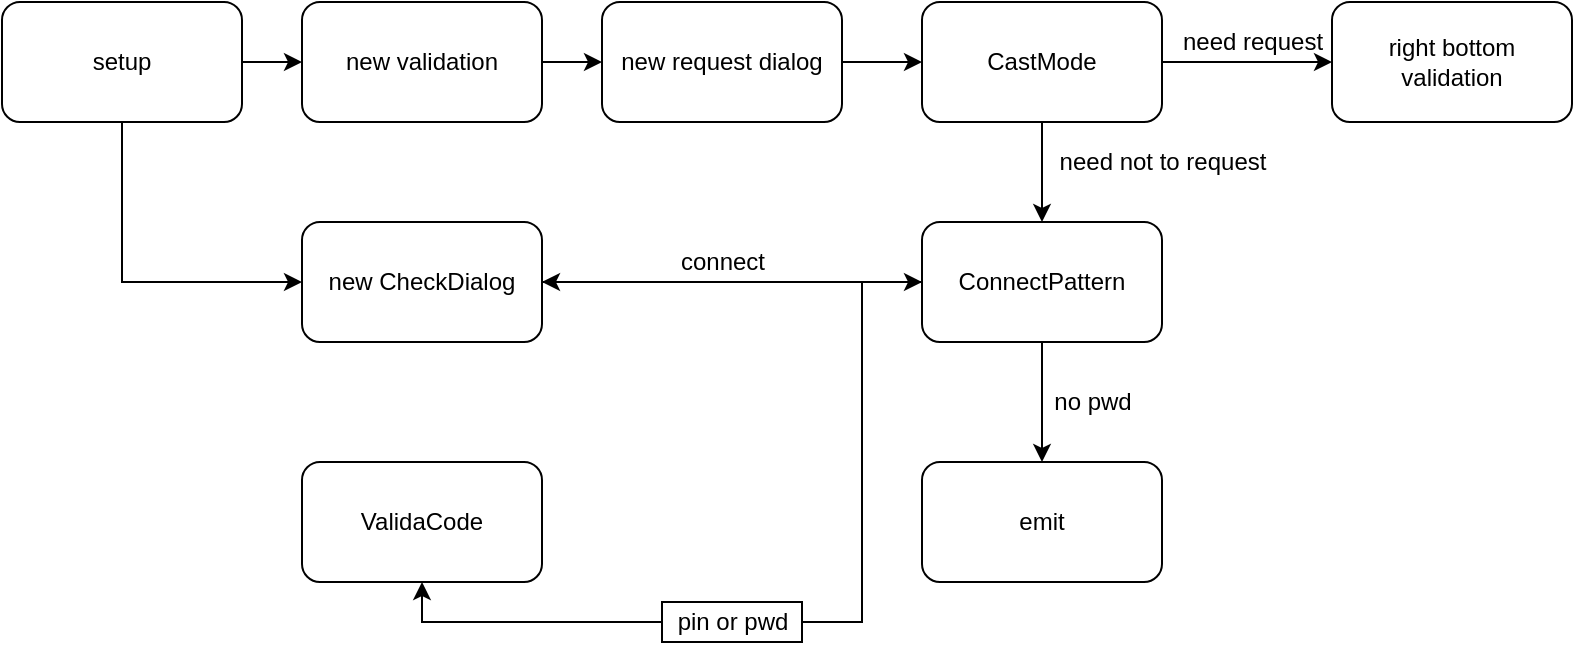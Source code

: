 <mxfile version="15.7.3" type="github">
  <diagram id="JWJoEXaRD_jsocl_R48W" name="第 1 页">
    <mxGraphModel dx="837" dy="506" grid="1" gridSize="10" guides="1" tooltips="1" connect="1" arrows="1" fold="1" page="1" pageScale="1" pageWidth="827" pageHeight="1169" math="0" shadow="0">
      <root>
        <mxCell id="0" />
        <mxCell id="1" parent="0" />
        <mxCell id="4Zf8RBvmtkc0HvUedJaG-3" value="" style="edgeStyle=orthogonalEdgeStyle;rounded=0;orthogonalLoop=1;jettySize=auto;html=1;" edge="1" parent="1" source="4Zf8RBvmtkc0HvUedJaG-1" target="4Zf8RBvmtkc0HvUedJaG-2">
          <mxGeometry relative="1" as="geometry" />
        </mxCell>
        <mxCell id="4Zf8RBvmtkc0HvUedJaG-31" value="" style="edgeStyle=orthogonalEdgeStyle;rounded=0;orthogonalLoop=1;jettySize=auto;html=1;entryX=0;entryY=0.5;entryDx=0;entryDy=0;" edge="1" parent="1" source="4Zf8RBvmtkc0HvUedJaG-1" target="4Zf8RBvmtkc0HvUedJaG-30">
          <mxGeometry relative="1" as="geometry">
            <Array as="points">
              <mxPoint x="280" y="310" />
            </Array>
          </mxGeometry>
        </mxCell>
        <mxCell id="4Zf8RBvmtkc0HvUedJaG-1" value="setup" style="rounded=1;whiteSpace=wrap;html=1;" vertex="1" parent="1">
          <mxGeometry x="220" y="170" width="120" height="60" as="geometry" />
        </mxCell>
        <mxCell id="4Zf8RBvmtkc0HvUedJaG-13" style="edgeStyle=orthogonalEdgeStyle;rounded=0;orthogonalLoop=1;jettySize=auto;html=1;" edge="1" parent="1" source="4Zf8RBvmtkc0HvUedJaG-2" target="4Zf8RBvmtkc0HvUedJaG-8">
          <mxGeometry relative="1" as="geometry" />
        </mxCell>
        <mxCell id="4Zf8RBvmtkc0HvUedJaG-2" value="new&amp;nbsp;validation" style="whiteSpace=wrap;html=1;rounded=1;" vertex="1" parent="1">
          <mxGeometry x="370" y="170" width="120" height="60" as="geometry" />
        </mxCell>
        <mxCell id="4Zf8RBvmtkc0HvUedJaG-17" value="" style="edgeStyle=orthogonalEdgeStyle;rounded=0;orthogonalLoop=1;jettySize=auto;html=1;" edge="1" parent="1" source="4Zf8RBvmtkc0HvUedJaG-4" target="4Zf8RBvmtkc0HvUedJaG-16">
          <mxGeometry relative="1" as="geometry" />
        </mxCell>
        <mxCell id="4Zf8RBvmtkc0HvUedJaG-4" value="CastMode" style="whiteSpace=wrap;html=1;rounded=1;" vertex="1" parent="1">
          <mxGeometry x="680" y="170" width="120" height="60" as="geometry" />
        </mxCell>
        <mxCell id="4Zf8RBvmtkc0HvUedJaG-20" value="" style="edgeStyle=orthogonalEdgeStyle;rounded=0;orthogonalLoop=1;jettySize=auto;html=1;entryX=0.5;entryY=1;entryDx=0;entryDy=0;startArrow=none;" edge="1" parent="1" source="4Zf8RBvmtkc0HvUedJaG-25" target="4Zf8RBvmtkc0HvUedJaG-26">
          <mxGeometry relative="1" as="geometry">
            <mxPoint x="880" y="310" as="targetPoint" />
          </mxGeometry>
        </mxCell>
        <mxCell id="4Zf8RBvmtkc0HvUedJaG-23" value="" style="edgeStyle=orthogonalEdgeStyle;rounded=0;orthogonalLoop=1;jettySize=auto;html=1;" edge="1" parent="1" source="4Zf8RBvmtkc0HvUedJaG-6" target="4Zf8RBvmtkc0HvUedJaG-22">
          <mxGeometry relative="1" as="geometry" />
        </mxCell>
        <mxCell id="4Zf8RBvmtkc0HvUedJaG-38" style="edgeStyle=orthogonalEdgeStyle;rounded=0;orthogonalLoop=1;jettySize=auto;html=1;entryX=1;entryY=0.5;entryDx=0;entryDy=0;" edge="1" parent="1" source="4Zf8RBvmtkc0HvUedJaG-6" target="4Zf8RBvmtkc0HvUedJaG-30">
          <mxGeometry relative="1" as="geometry" />
        </mxCell>
        <mxCell id="4Zf8RBvmtkc0HvUedJaG-6" value="ConnectPattern" style="whiteSpace=wrap;html=1;rounded=1;" vertex="1" parent="1">
          <mxGeometry x="680" y="280" width="120" height="60" as="geometry" />
        </mxCell>
        <mxCell id="4Zf8RBvmtkc0HvUedJaG-14" style="edgeStyle=orthogonalEdgeStyle;rounded=0;orthogonalLoop=1;jettySize=auto;html=1;entryX=0.5;entryY=0;entryDx=0;entryDy=0;" edge="1" parent="1" source="4Zf8RBvmtkc0HvUedJaG-4" target="4Zf8RBvmtkc0HvUedJaG-6">
          <mxGeometry relative="1" as="geometry">
            <Array as="points" />
          </mxGeometry>
        </mxCell>
        <mxCell id="4Zf8RBvmtkc0HvUedJaG-15" style="edgeStyle=orthogonalEdgeStyle;rounded=0;orthogonalLoop=1;jettySize=auto;html=1;entryX=0;entryY=0.5;entryDx=0;entryDy=0;" edge="1" parent="1" source="4Zf8RBvmtkc0HvUedJaG-8" target="4Zf8RBvmtkc0HvUedJaG-4">
          <mxGeometry relative="1" as="geometry" />
        </mxCell>
        <mxCell id="4Zf8RBvmtkc0HvUedJaG-8" value="new&amp;nbsp;request&amp;nbsp;dialog" style="whiteSpace=wrap;html=1;rounded=1;" vertex="1" parent="1">
          <mxGeometry x="520" y="170" width="120" height="60" as="geometry" />
        </mxCell>
        <mxCell id="4Zf8RBvmtkc0HvUedJaG-16" value="right&amp;nbsp;bottom&lt;br&gt;validation" style="whiteSpace=wrap;html=1;rounded=1;" vertex="1" parent="1">
          <mxGeometry x="885" y="170" width="120" height="60" as="geometry" />
        </mxCell>
        <mxCell id="4Zf8RBvmtkc0HvUedJaG-18" value="need&amp;nbsp;request" style="text;html=1;align=center;verticalAlign=middle;resizable=0;points=[];autosize=1;strokeColor=none;fillColor=none;" vertex="1" parent="1">
          <mxGeometry x="800" y="180" width="90" height="20" as="geometry" />
        </mxCell>
        <mxCell id="4Zf8RBvmtkc0HvUedJaG-21" value="need&amp;nbsp;not&amp;nbsp;to&amp;nbsp;request" style="text;html=1;align=center;verticalAlign=middle;resizable=0;points=[];autosize=1;strokeColor=none;fillColor=none;" vertex="1" parent="1">
          <mxGeometry x="740" y="240" width="120" height="20" as="geometry" />
        </mxCell>
        <mxCell id="4Zf8RBvmtkc0HvUedJaG-22" value="emit" style="whiteSpace=wrap;html=1;rounded=1;" vertex="1" parent="1">
          <mxGeometry x="680" y="400" width="120" height="60" as="geometry" />
        </mxCell>
        <mxCell id="4Zf8RBvmtkc0HvUedJaG-24" value="no&amp;nbsp;pwd" style="text;html=1;align=center;verticalAlign=middle;resizable=0;points=[];autosize=1;strokeColor=none;fillColor=none;" vertex="1" parent="1">
          <mxGeometry x="740" y="360" width="50" height="20" as="geometry" />
        </mxCell>
        <mxCell id="4Zf8RBvmtkc0HvUedJaG-26" value="ValidaCode" style="whiteSpace=wrap;html=1;rounded=1;" vertex="1" parent="1">
          <mxGeometry x="370" y="400" width="120" height="60" as="geometry" />
        </mxCell>
        <mxCell id="4Zf8RBvmtkc0HvUedJaG-37" style="edgeStyle=orthogonalEdgeStyle;rounded=0;orthogonalLoop=1;jettySize=auto;html=1;" edge="1" parent="1" source="4Zf8RBvmtkc0HvUedJaG-30" target="4Zf8RBvmtkc0HvUedJaG-6">
          <mxGeometry relative="1" as="geometry" />
        </mxCell>
        <mxCell id="4Zf8RBvmtkc0HvUedJaG-30" value="new&amp;nbsp;CheckDialog" style="whiteSpace=wrap;html=1;rounded=1;" vertex="1" parent="1">
          <mxGeometry x="370" y="280" width="120" height="60" as="geometry" />
        </mxCell>
        <mxCell id="4Zf8RBvmtkc0HvUedJaG-33" value="connect" style="text;html=1;align=center;verticalAlign=middle;resizable=0;points=[];autosize=1;strokeColor=none;fillColor=none;" vertex="1" parent="1">
          <mxGeometry x="550" y="290" width="60" height="20" as="geometry" />
        </mxCell>
        <mxCell id="4Zf8RBvmtkc0HvUedJaG-25" value="pin&amp;nbsp;or&amp;nbsp;pwd" style="text;html=1;align=center;verticalAlign=middle;resizable=0;points=[];autosize=1;strokeColor=default;fillColor=none;" vertex="1" parent="1">
          <mxGeometry x="550" y="470" width="70" height="20" as="geometry" />
        </mxCell>
        <mxCell id="4Zf8RBvmtkc0HvUedJaG-35" value="" style="edgeStyle=orthogonalEdgeStyle;rounded=0;orthogonalLoop=1;jettySize=auto;html=1;endArrow=none;" edge="1" parent="1" source="4Zf8RBvmtkc0HvUedJaG-6">
          <mxGeometry relative="1" as="geometry">
            <mxPoint x="680" y="310" as="sourcePoint" />
            <mxPoint x="620" y="480" as="targetPoint" />
            <Array as="points">
              <mxPoint x="650" y="310" />
              <mxPoint x="650" y="480" />
            </Array>
          </mxGeometry>
        </mxCell>
      </root>
    </mxGraphModel>
  </diagram>
</mxfile>
